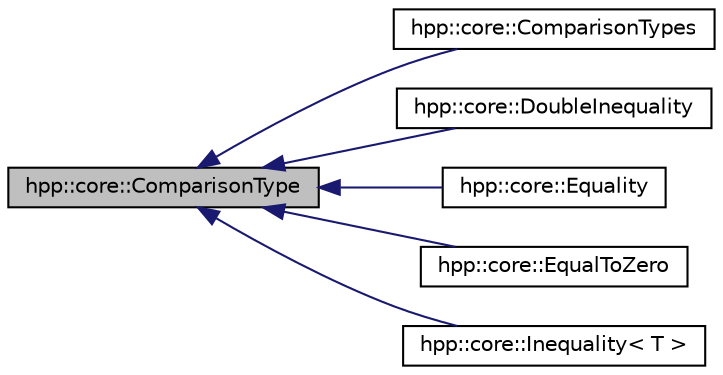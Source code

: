 digraph "hpp::core::ComparisonType"
{
  edge [fontname="Helvetica",fontsize="10",labelfontname="Helvetica",labelfontsize="10"];
  node [fontname="Helvetica",fontsize="10",shape=record];
  rankdir="LR";
  Node1 [label="hpp::core::ComparisonType",height=0.2,width=0.4,color="black", fillcolor="grey75", style="filled" fontcolor="black"];
  Node1 -> Node2 [dir="back",color="midnightblue",fontsize="10",style="solid",fontname="Helvetica"];
  Node2 [label="hpp::core::ComparisonTypes",height=0.2,width=0.4,color="black", fillcolor="white", style="filled",URL="$a00007.html",tooltip="Implementation of various equation types. "];
  Node1 -> Node3 [dir="back",color="midnightblue",fontsize="10",style="solid",fontname="Helvetica"];
  Node3 [label="hpp::core::DoubleInequality",height=0.2,width=0.4,color="black", fillcolor="white", style="filled",URL="$a00022.html",tooltip="Implementation of double inequality. "];
  Node1 -> Node4 [dir="back",color="midnightblue",fontsize="10",style="solid",fontname="Helvetica"];
  Node4 [label="hpp::core::Equality",height=0.2,width=0.4,color="black", fillcolor="white", style="filled",URL="$a00024.html",tooltip="Implementation of equality. "];
  Node1 -> Node5 [dir="back",color="midnightblue",fontsize="10",style="solid",fontname="Helvetica"];
  Node5 [label="hpp::core::EqualToZero",height=0.2,width=0.4,color="black", fillcolor="white", style="filled",URL="$a00025.html",tooltip="Implementation of equality to zero. "];
  Node1 -> Node6 [dir="back",color="midnightblue",fontsize="10",style="solid",fontname="Helvetica"];
  Node6 [label="hpp::core::Inequality\< T \>",height=0.2,width=0.4,color="black", fillcolor="white", style="filled",URL="$a00028.html",tooltip="Implementation of inequality. "];
}
